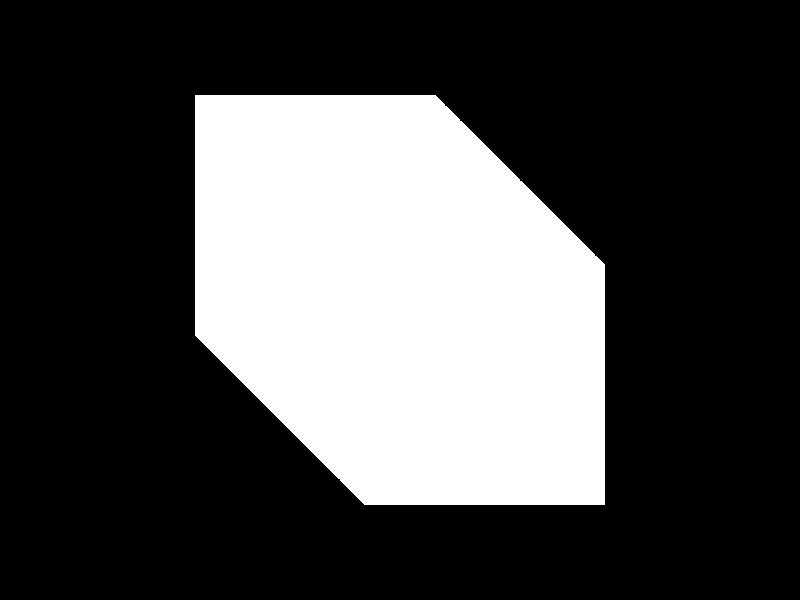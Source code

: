 //#include "Axes.inc"
#include "math.inc"
#include "finish.inc"
#include "transforms.inc"

camera
{
	#local CameraArea = 5/2;
	#local CameraDistance = 40;
	#local CameraSkewed = sind(45);
	#local CameraPosition = vnormalize(<-CameraSkewed,CameraSkewed,-1>)*CameraDistance;
	#local AspectRatio = image_width/image_height;
	orthographic
	location CameraPosition
	direction -CameraPosition
	up y*CameraArea
	right x*CameraArea*AspectRatio
}

light_source
{
	<0, 0, -100>            // light's position (translated below)
	color rgb <1, 1, 1>  // light's color
	rotate <60,30,0>
	parallel
	shadowless
}

box
{
	-0.5,0.5
	texture
	{
		pigment {rgb 1}
		finish {Phong_Glossy}
	}
}

//AxesParam(100, .1, 0.0001, 1, 0, 1, 0, 0)